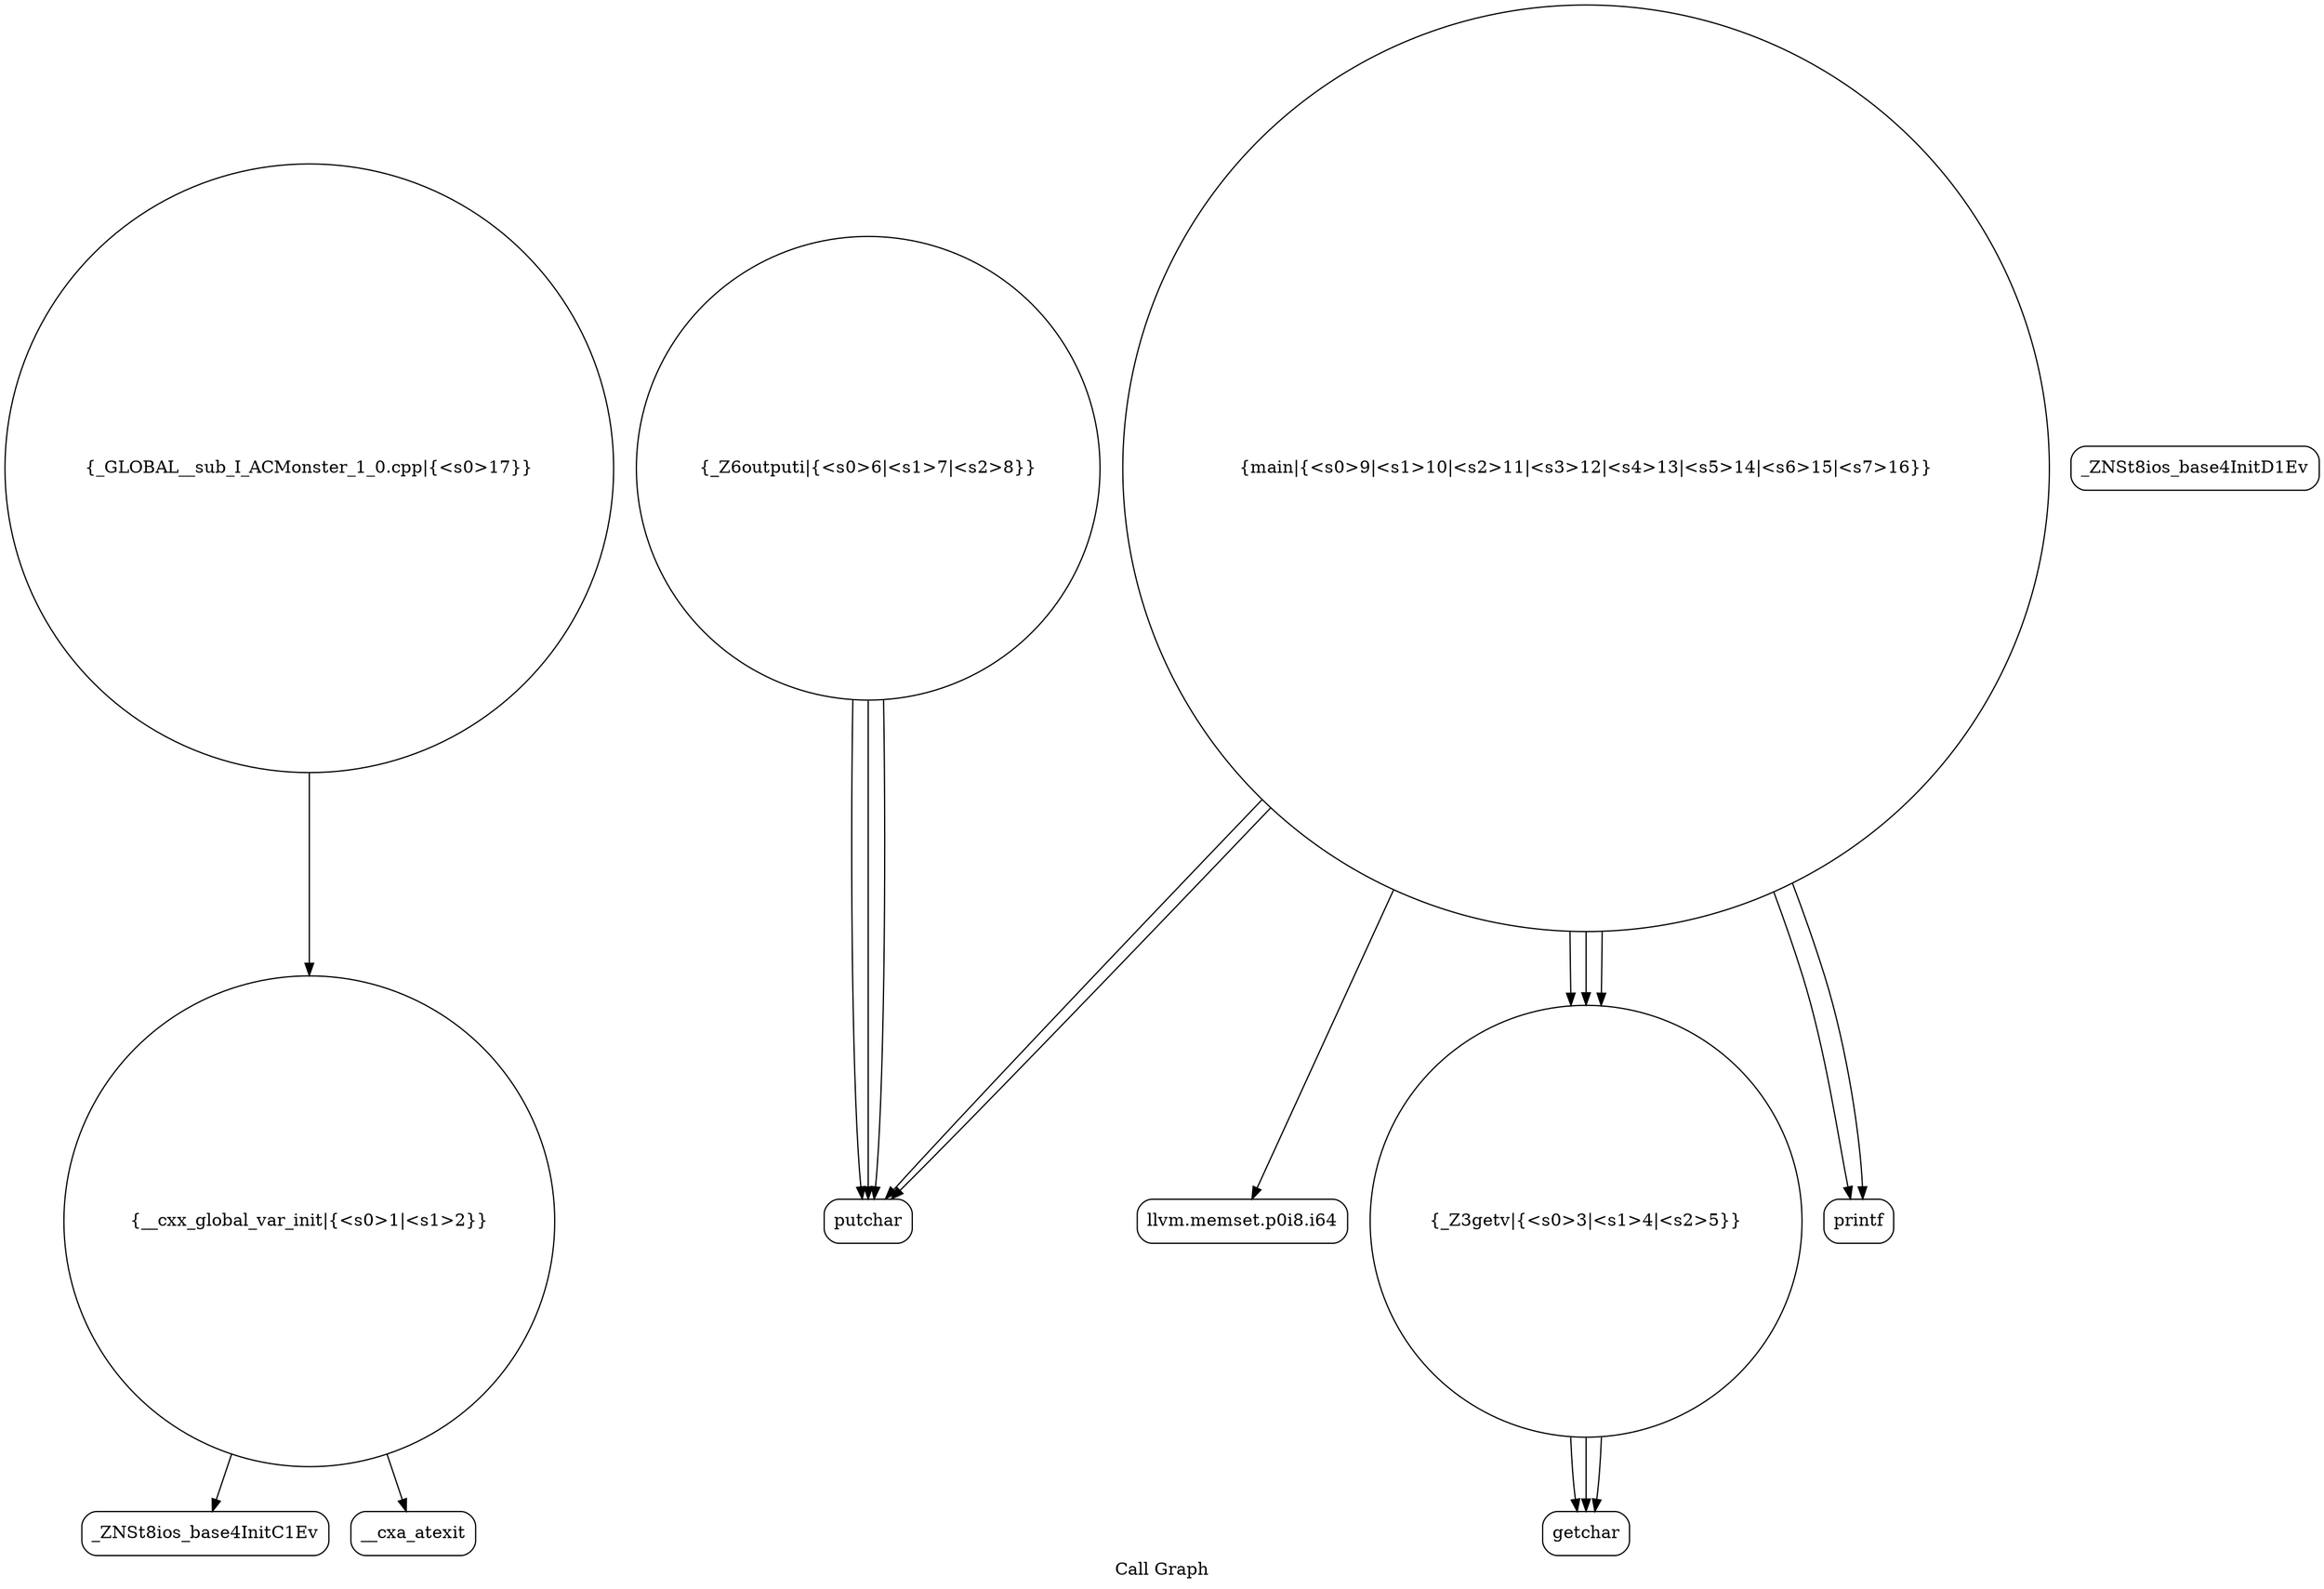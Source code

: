 digraph "Call Graph" {
	label="Call Graph";

	Node0x56057aa6fed0 [shape=record,shape=circle,label="{__cxx_global_var_init|{<s0>1|<s1>2}}"];
	Node0x56057aa6fed0:s0 -> Node0x56057aa70360[color=black];
	Node0x56057aa6fed0:s1 -> Node0x56057aa70460[color=black];
	Node0x56057aa70660 [shape=record,shape=Mrecord,label="{putchar}"];
	Node0x56057aa703e0 [shape=record,shape=Mrecord,label="{_ZNSt8ios_base4InitD1Ev}"];
	Node0x56057aa70760 [shape=record,shape=Mrecord,label="{llvm.memset.p0i8.i64}"];
	Node0x56057aa704e0 [shape=record,shape=circle,label="{_Z3getv|{<s0>3|<s1>4|<s2>5}}"];
	Node0x56057aa704e0:s0 -> Node0x56057aa70560[color=black];
	Node0x56057aa704e0:s1 -> Node0x56057aa70560[color=black];
	Node0x56057aa704e0:s2 -> Node0x56057aa70560[color=black];
	Node0x56057aa70860 [shape=record,shape=circle,label="{_GLOBAL__sub_I_ACMonster_1_0.cpp|{<s0>17}}"];
	Node0x56057aa70860:s0 -> Node0x56057aa6fed0[color=black];
	Node0x56057aa705e0 [shape=record,shape=circle,label="{_Z6outputi|{<s0>6|<s1>7|<s2>8}}"];
	Node0x56057aa705e0:s0 -> Node0x56057aa70660[color=black];
	Node0x56057aa705e0:s1 -> Node0x56057aa70660[color=black];
	Node0x56057aa705e0:s2 -> Node0x56057aa70660[color=black];
	Node0x56057aa70360 [shape=record,shape=Mrecord,label="{_ZNSt8ios_base4InitC1Ev}"];
	Node0x56057aa706e0 [shape=record,shape=circle,label="{main|{<s0>9|<s1>10|<s2>11|<s3>12|<s4>13|<s5>14|<s6>15|<s7>16}}"];
	Node0x56057aa706e0:s0 -> Node0x56057aa704e0[color=black];
	Node0x56057aa706e0:s1 -> Node0x56057aa704e0[color=black];
	Node0x56057aa706e0:s2 -> Node0x56057aa70760[color=black];
	Node0x56057aa706e0:s3 -> Node0x56057aa704e0[color=black];
	Node0x56057aa706e0:s4 -> Node0x56057aa707e0[color=black];
	Node0x56057aa706e0:s5 -> Node0x56057aa707e0[color=black];
	Node0x56057aa706e0:s6 -> Node0x56057aa70660[color=black];
	Node0x56057aa706e0:s7 -> Node0x56057aa70660[color=black];
	Node0x56057aa70460 [shape=record,shape=Mrecord,label="{__cxa_atexit}"];
	Node0x56057aa707e0 [shape=record,shape=Mrecord,label="{printf}"];
	Node0x56057aa70560 [shape=record,shape=Mrecord,label="{getchar}"];
}
